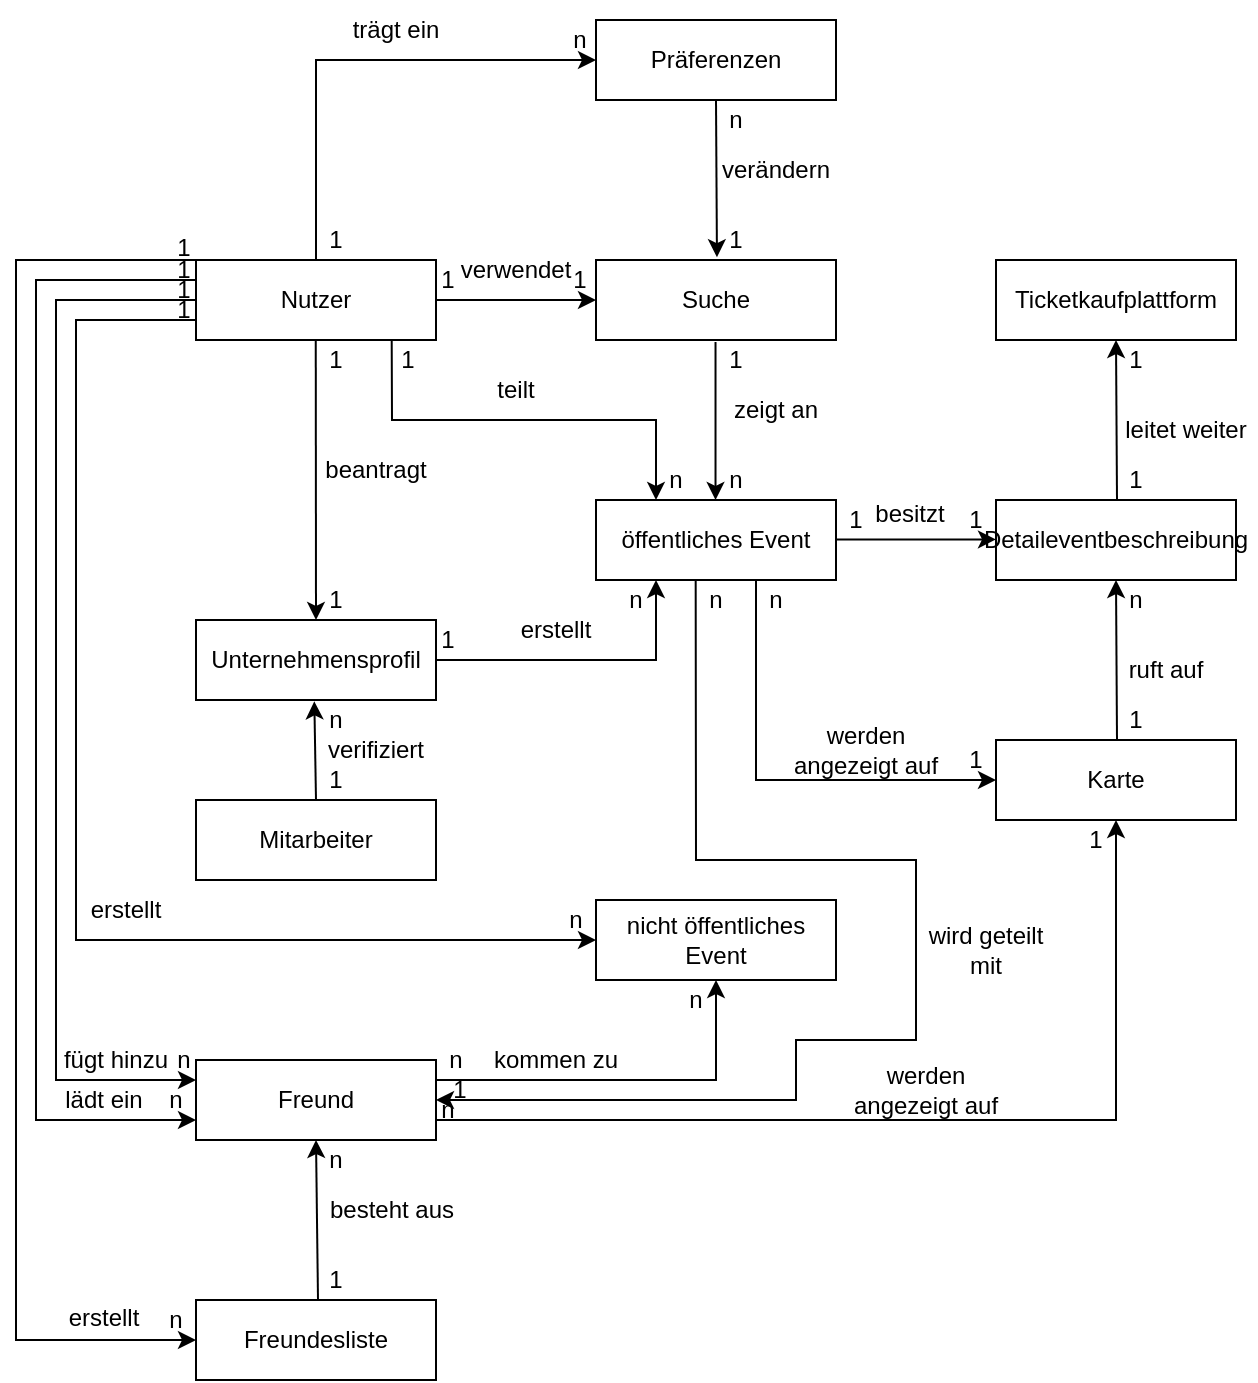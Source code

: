 <mxfile version="23.1.2" type="device">
  <diagram id="C5RBs43oDa-KdzZeNtuy" name="Page-1">
    <mxGraphModel dx="1595" dy="878" grid="1" gridSize="10" guides="1" tooltips="1" connect="1" arrows="1" fold="1" page="1" pageScale="1" pageWidth="827" pageHeight="1169" math="0" shadow="0">
      <root>
        <mxCell id="WIyWlLk6GJQsqaUBKTNV-0" />
        <mxCell id="WIyWlLk6GJQsqaUBKTNV-1" parent="WIyWlLk6GJQsqaUBKTNV-0" />
        <mxCell id="nVapJY6sta9pWaosvOqD-2" value="Nutzer" style="rounded=0;whiteSpace=wrap;html=1;" vertex="1" parent="WIyWlLk6GJQsqaUBKTNV-1">
          <mxGeometry x="200" y="200" width="120" height="40" as="geometry" />
        </mxCell>
        <mxCell id="nVapJY6sta9pWaosvOqD-3" value="öffentliches Event" style="rounded=0;whiteSpace=wrap;html=1;" vertex="1" parent="WIyWlLk6GJQsqaUBKTNV-1">
          <mxGeometry x="400" y="320" width="120" height="40" as="geometry" />
        </mxCell>
        <mxCell id="nVapJY6sta9pWaosvOqD-4" value="Suche" style="rounded=0;whiteSpace=wrap;html=1;" vertex="1" parent="WIyWlLk6GJQsqaUBKTNV-1">
          <mxGeometry x="400" y="200" width="120" height="40" as="geometry" />
        </mxCell>
        <mxCell id="nVapJY6sta9pWaosvOqD-5" value="Präferenzen" style="rounded=0;whiteSpace=wrap;html=1;" vertex="1" parent="WIyWlLk6GJQsqaUBKTNV-1">
          <mxGeometry x="400" y="80" width="120" height="40" as="geometry" />
        </mxCell>
        <mxCell id="nVapJY6sta9pWaosvOqD-6" value="Unternehmensprofil" style="rounded=0;whiteSpace=wrap;html=1;" vertex="1" parent="WIyWlLk6GJQsqaUBKTNV-1">
          <mxGeometry x="200" y="380" width="120" height="40" as="geometry" />
        </mxCell>
        <mxCell id="nVapJY6sta9pWaosvOqD-7" value="Detaileventbeschreibung" style="rounded=0;whiteSpace=wrap;html=1;" vertex="1" parent="WIyWlLk6GJQsqaUBKTNV-1">
          <mxGeometry x="600" y="320" width="120" height="40" as="geometry" />
        </mxCell>
        <mxCell id="nVapJY6sta9pWaosvOqD-10" value="Mitarbeiter" style="rounded=0;whiteSpace=wrap;html=1;" vertex="1" parent="WIyWlLk6GJQsqaUBKTNV-1">
          <mxGeometry x="200" y="470" width="120" height="40" as="geometry" />
        </mxCell>
        <mxCell id="nVapJY6sta9pWaosvOqD-14" value="" style="endArrow=classic;html=1;rounded=0;exitX=1;exitY=0.5;exitDx=0;exitDy=0;" edge="1" parent="WIyWlLk6GJQsqaUBKTNV-1" source="nVapJY6sta9pWaosvOqD-2">
          <mxGeometry width="50" height="50" relative="1" as="geometry">
            <mxPoint x="350" y="270" as="sourcePoint" />
            <mxPoint x="400" y="220" as="targetPoint" />
            <Array as="points" />
          </mxGeometry>
        </mxCell>
        <mxCell id="nVapJY6sta9pWaosvOqD-15" value="" style="endArrow=classic;html=1;rounded=0;exitX=0.5;exitY=1;exitDx=0;exitDy=0;entryX=0.504;entryY=-0.035;entryDx=0;entryDy=0;entryPerimeter=0;" edge="1" parent="WIyWlLk6GJQsqaUBKTNV-1" source="nVapJY6sta9pWaosvOqD-5" target="nVapJY6sta9pWaosvOqD-4">
          <mxGeometry width="50" height="50" relative="1" as="geometry">
            <mxPoint x="520" y="219.86" as="sourcePoint" />
            <mxPoint x="530" y="230" as="targetPoint" />
            <Array as="points" />
          </mxGeometry>
        </mxCell>
        <mxCell id="nVapJY6sta9pWaosvOqD-17" value="" style="endArrow=classic;html=1;rounded=0;exitX=0.5;exitY=0;exitDx=0;exitDy=0;" edge="1" parent="WIyWlLk6GJQsqaUBKTNV-1" source="nVapJY6sta9pWaosvOqD-2">
          <mxGeometry width="50" height="50" relative="1" as="geometry">
            <mxPoint x="250" y="99.86" as="sourcePoint" />
            <mxPoint x="400" y="100" as="targetPoint" />
            <Array as="points">
              <mxPoint x="260" y="100" />
            </Array>
          </mxGeometry>
        </mxCell>
        <mxCell id="nVapJY6sta9pWaosvOqD-18" value="" style="endArrow=classic;html=1;rounded=0;exitX=0.5;exitY=1;exitDx=0;exitDy=0;entryX=0.504;entryY=-0.035;entryDx=0;entryDy=0;entryPerimeter=0;" edge="1" parent="WIyWlLk6GJQsqaUBKTNV-1">
          <mxGeometry width="50" height="50" relative="1" as="geometry">
            <mxPoint x="459.76" y="241" as="sourcePoint" />
            <mxPoint x="459.76" y="320" as="targetPoint" />
            <Array as="points" />
          </mxGeometry>
        </mxCell>
        <mxCell id="nVapJY6sta9pWaosvOqD-20" value="" style="endArrow=classic;html=1;rounded=0;exitX=0.499;exitY=0.989;exitDx=0;exitDy=0;entryX=0.25;entryY=0;entryDx=0;entryDy=0;exitPerimeter=0;" edge="1" parent="WIyWlLk6GJQsqaUBKTNV-1" source="nVapJY6sta9pWaosvOqD-2">
          <mxGeometry width="50" height="50" relative="1" as="geometry">
            <mxPoint x="260" y="241" as="sourcePoint" />
            <mxPoint x="260" y="380" as="targetPoint" />
            <Array as="points" />
          </mxGeometry>
        </mxCell>
        <mxCell id="nVapJY6sta9pWaosvOqD-21" value="" style="endArrow=classic;html=1;rounded=0;exitX=1;exitY=0.5;exitDx=0;exitDy=0;" edge="1" parent="WIyWlLk6GJQsqaUBKTNV-1">
          <mxGeometry width="50" height="50" relative="1" as="geometry">
            <mxPoint x="520" y="339.71" as="sourcePoint" />
            <mxPoint x="600" y="339.71" as="targetPoint" />
            <Array as="points" />
          </mxGeometry>
        </mxCell>
        <mxCell id="nVapJY6sta9pWaosvOqD-22" value="" style="endArrow=classic;html=1;rounded=0;exitX=0.5;exitY=0;exitDx=0;exitDy=0;entryX=0.493;entryY=1.017;entryDx=0;entryDy=0;entryPerimeter=0;" edge="1" parent="WIyWlLk6GJQsqaUBKTNV-1" source="nVapJY6sta9pWaosvOqD-10" target="nVapJY6sta9pWaosvOqD-6">
          <mxGeometry width="50" height="50" relative="1" as="geometry">
            <mxPoint x="260" y="430" as="sourcePoint" />
            <mxPoint x="240" y="440" as="targetPoint" />
            <Array as="points" />
          </mxGeometry>
        </mxCell>
        <mxCell id="nVapJY6sta9pWaosvOqD-23" value="verifiziert" style="text;html=1;strokeColor=none;fillColor=none;align=center;verticalAlign=middle;whiteSpace=wrap;rounded=0;" vertex="1" parent="WIyWlLk6GJQsqaUBKTNV-1">
          <mxGeometry x="260" y="430" width="60" height="30" as="geometry" />
        </mxCell>
        <mxCell id="nVapJY6sta9pWaosvOqD-24" value="beantragt" style="text;html=1;strokeColor=none;fillColor=none;align=center;verticalAlign=middle;whiteSpace=wrap;rounded=0;" vertex="1" parent="WIyWlLk6GJQsqaUBKTNV-1">
          <mxGeometry x="260" y="290" width="60" height="30" as="geometry" />
        </mxCell>
        <mxCell id="nVapJY6sta9pWaosvOqD-26" value="trägt ein" style="text;html=1;strokeColor=none;fillColor=none;align=center;verticalAlign=middle;whiteSpace=wrap;rounded=0;" vertex="1" parent="WIyWlLk6GJQsqaUBKTNV-1">
          <mxGeometry x="270" y="70" width="60" height="30" as="geometry" />
        </mxCell>
        <mxCell id="nVapJY6sta9pWaosvOqD-27" value="verwendet" style="text;html=1;strokeColor=none;fillColor=none;align=center;verticalAlign=middle;whiteSpace=wrap;rounded=0;" vertex="1" parent="WIyWlLk6GJQsqaUBKTNV-1">
          <mxGeometry x="330" y="190" width="60" height="30" as="geometry" />
        </mxCell>
        <mxCell id="nVapJY6sta9pWaosvOqD-28" value="verändern" style="text;html=1;strokeColor=none;fillColor=none;align=center;verticalAlign=middle;whiteSpace=wrap;rounded=0;" vertex="1" parent="WIyWlLk6GJQsqaUBKTNV-1">
          <mxGeometry x="460" y="140" width="60" height="30" as="geometry" />
        </mxCell>
        <mxCell id="nVapJY6sta9pWaosvOqD-29" value="" style="endArrow=classic;html=1;rounded=0;exitX=1;exitY=0.5;exitDx=0;exitDy=0;entryX=0.25;entryY=1;entryDx=0;entryDy=0;" edge="1" parent="WIyWlLk6GJQsqaUBKTNV-1" target="nVapJY6sta9pWaosvOqD-3">
          <mxGeometry width="50" height="50" relative="1" as="geometry">
            <mxPoint x="320" y="400" as="sourcePoint" />
            <mxPoint x="464.2" y="300" as="targetPoint" />
            <Array as="points">
              <mxPoint x="384.2" y="400" />
              <mxPoint x="430" y="400" />
            </Array>
          </mxGeometry>
        </mxCell>
        <mxCell id="nVapJY6sta9pWaosvOqD-31" value="erstellt" style="text;html=1;strokeColor=none;fillColor=none;align=center;verticalAlign=middle;whiteSpace=wrap;rounded=0;" vertex="1" parent="WIyWlLk6GJQsqaUBKTNV-1">
          <mxGeometry x="350" y="370" width="60" height="30" as="geometry" />
        </mxCell>
        <mxCell id="nVapJY6sta9pWaosvOqD-33" value="nicht öffentliches Event" style="rounded=0;whiteSpace=wrap;html=1;" vertex="1" parent="WIyWlLk6GJQsqaUBKTNV-1">
          <mxGeometry x="400" y="520" width="120" height="40" as="geometry" />
        </mxCell>
        <mxCell id="nVapJY6sta9pWaosvOqD-34" value="" style="endArrow=classic;html=1;rounded=0;exitX=0;exitY=0.75;exitDx=0;exitDy=0;entryX=0;entryY=0.5;entryDx=0;entryDy=0;" edge="1" parent="WIyWlLk6GJQsqaUBKTNV-1" source="nVapJY6sta9pWaosvOqD-2" target="nVapJY6sta9pWaosvOqD-33">
          <mxGeometry width="50" height="50" relative="1" as="geometry">
            <mxPoint x="140" y="221" as="sourcePoint" />
            <mxPoint x="140" y="490" as="targetPoint" />
            <Array as="points">
              <mxPoint x="140" y="230" />
              <mxPoint x="140" y="440" />
              <mxPoint x="140" y="490" />
              <mxPoint x="140" y="540" />
            </Array>
          </mxGeometry>
        </mxCell>
        <mxCell id="nVapJY6sta9pWaosvOqD-35" value="" style="endArrow=classic;html=1;rounded=0;exitX=0;exitY=0.5;exitDx=0;exitDy=0;entryX=0;entryY=0.25;entryDx=0;entryDy=0;" edge="1" parent="WIyWlLk6GJQsqaUBKTNV-1" source="nVapJY6sta9pWaosvOqD-2" target="nVapJY6sta9pWaosvOqD-36">
          <mxGeometry width="50" height="50" relative="1" as="geometry">
            <mxPoint x="200" y="200" as="sourcePoint" />
            <mxPoint x="200" y="610" as="targetPoint" />
            <Array as="points">
              <mxPoint x="150" y="220" />
              <mxPoint x="130" y="220" />
              <mxPoint x="130" y="420" />
              <mxPoint x="130" y="470" />
              <mxPoint x="130" y="610" />
            </Array>
          </mxGeometry>
        </mxCell>
        <mxCell id="nVapJY6sta9pWaosvOqD-36" value="Freund" style="rounded=0;whiteSpace=wrap;html=1;" vertex="1" parent="WIyWlLk6GJQsqaUBKTNV-1">
          <mxGeometry x="200" y="600" width="120" height="40" as="geometry" />
        </mxCell>
        <mxCell id="nVapJY6sta9pWaosvOqD-37" value="" style="endArrow=classic;html=1;rounded=0;exitX=0;exitY=0.25;exitDx=0;exitDy=0;entryX=0;entryY=0.75;entryDx=0;entryDy=0;" edge="1" parent="WIyWlLk6GJQsqaUBKTNV-1" source="nVapJY6sta9pWaosvOqD-2" target="nVapJY6sta9pWaosvOqD-36">
          <mxGeometry width="50" height="50" relative="1" as="geometry">
            <mxPoint x="190" y="200" as="sourcePoint" />
            <mxPoint x="190" y="610" as="targetPoint" />
            <Array as="points">
              <mxPoint x="120" y="210" />
              <mxPoint x="120" y="420" />
              <mxPoint x="120" y="470" />
              <mxPoint x="120" y="630" />
              <mxPoint x="150" y="630" />
            </Array>
          </mxGeometry>
        </mxCell>
        <mxCell id="nVapJY6sta9pWaosvOqD-38" value="fügt hinzu" style="text;html=1;strokeColor=none;fillColor=none;align=center;verticalAlign=middle;whiteSpace=wrap;rounded=0;" vertex="1" parent="WIyWlLk6GJQsqaUBKTNV-1">
          <mxGeometry x="130" y="585" width="60" height="30" as="geometry" />
        </mxCell>
        <mxCell id="nVapJY6sta9pWaosvOqD-40" value="erstellt" style="text;html=1;strokeColor=none;fillColor=none;align=center;verticalAlign=middle;whiteSpace=wrap;rounded=0;" vertex="1" parent="WIyWlLk6GJQsqaUBKTNV-1">
          <mxGeometry x="140" y="510" width="50" height="30" as="geometry" />
        </mxCell>
        <mxCell id="nVapJY6sta9pWaosvOqD-41" value="lädt ein" style="text;html=1;strokeColor=none;fillColor=none;align=center;verticalAlign=middle;whiteSpace=wrap;rounded=0;" vertex="1" parent="WIyWlLk6GJQsqaUBKTNV-1">
          <mxGeometry x="124" y="605" width="60" height="30" as="geometry" />
        </mxCell>
        <mxCell id="nVapJY6sta9pWaosvOqD-42" value="" style="endArrow=classic;html=1;rounded=0;exitX=0;exitY=1;exitDx=0;exitDy=0;entryX=1;entryY=0;entryDx=0;entryDy=0;" edge="1" parent="WIyWlLk6GJQsqaUBKTNV-1" source="nVapJY6sta9pWaosvOqD-93" target="nVapJY6sta9pWaosvOqD-86">
          <mxGeometry width="50" height="50" relative="1" as="geometry">
            <mxPoint x="320" y="620" as="sourcePoint" />
            <mxPoint x="460" y="580" as="targetPoint" />
            <Array as="points">
              <mxPoint x="384" y="610" />
              <mxPoint x="460" y="610" />
            </Array>
          </mxGeometry>
        </mxCell>
        <mxCell id="nVapJY6sta9pWaosvOqD-43" value="kommen zu" style="text;html=1;strokeColor=none;fillColor=none;align=center;verticalAlign=middle;whiteSpace=wrap;rounded=0;" vertex="1" parent="WIyWlLk6GJQsqaUBKTNV-1">
          <mxGeometry x="342" y="585" width="76" height="30" as="geometry" />
        </mxCell>
        <mxCell id="nVapJY6sta9pWaosvOqD-44" value="Karte" style="rounded=0;whiteSpace=wrap;html=1;" vertex="1" parent="WIyWlLk6GJQsqaUBKTNV-1">
          <mxGeometry x="600" y="440" width="120" height="40" as="geometry" />
        </mxCell>
        <mxCell id="nVapJY6sta9pWaosvOqD-45" value="" style="endArrow=classic;html=1;rounded=0;exitX=0.5;exitY=1;exitDx=0;exitDy=0;" edge="1" parent="WIyWlLk6GJQsqaUBKTNV-1">
          <mxGeometry width="50" height="50" relative="1" as="geometry">
            <mxPoint x="480" y="360" as="sourcePoint" />
            <mxPoint x="600" y="460" as="targetPoint" />
            <Array as="points">
              <mxPoint x="480" y="460" />
            </Array>
          </mxGeometry>
        </mxCell>
        <mxCell id="nVapJY6sta9pWaosvOqD-46" value="" style="endArrow=classic;html=1;rounded=0;exitX=1;exitY=0.75;exitDx=0;exitDy=0;entryX=0.5;entryY=1;entryDx=0;entryDy=0;" edge="1" parent="WIyWlLk6GJQsqaUBKTNV-1" source="nVapJY6sta9pWaosvOqD-36" target="nVapJY6sta9pWaosvOqD-44">
          <mxGeometry width="50" height="50" relative="1" as="geometry">
            <mxPoint x="330" y="630" as="sourcePoint" />
            <mxPoint x="469" y="573" as="targetPoint" />
            <Array as="points">
              <mxPoint x="394.2" y="630" />
              <mxPoint x="660" y="630" />
            </Array>
          </mxGeometry>
        </mxCell>
        <mxCell id="nVapJY6sta9pWaosvOqD-47" value="werden angezeigt auf" style="text;html=1;strokeColor=none;fillColor=none;align=center;verticalAlign=middle;whiteSpace=wrap;rounded=0;" vertex="1" parent="WIyWlLk6GJQsqaUBKTNV-1">
          <mxGeometry x="490" y="430" width="90" height="30" as="geometry" />
        </mxCell>
        <mxCell id="nVapJY6sta9pWaosvOqD-48" value="werden angezeigt auf" style="text;html=1;strokeColor=none;fillColor=none;align=center;verticalAlign=middle;whiteSpace=wrap;rounded=0;" vertex="1" parent="WIyWlLk6GJQsqaUBKTNV-1">
          <mxGeometry x="520" y="600" width="90" height="30" as="geometry" />
        </mxCell>
        <mxCell id="nVapJY6sta9pWaosvOqD-49" value="Ticketkaufplattform" style="rounded=0;whiteSpace=wrap;html=1;" vertex="1" parent="WIyWlLk6GJQsqaUBKTNV-1">
          <mxGeometry x="600" y="200" width="120" height="40" as="geometry" />
        </mxCell>
        <mxCell id="nVapJY6sta9pWaosvOqD-50" value="" style="endArrow=classic;html=1;rounded=0;exitX=0.5;exitY=0;exitDx=0;exitDy=0;entryX=0.5;entryY=1;entryDx=0;entryDy=0;" edge="1" parent="WIyWlLk6GJQsqaUBKTNV-1" target="nVapJY6sta9pWaosvOqD-49">
          <mxGeometry width="50" height="50" relative="1" as="geometry">
            <mxPoint x="660.5" y="320" as="sourcePoint" />
            <mxPoint x="659.5" y="271" as="targetPoint" />
            <Array as="points" />
          </mxGeometry>
        </mxCell>
        <mxCell id="nVapJY6sta9pWaosvOqD-51" value="leitet weiter" style="text;html=1;strokeColor=none;fillColor=none;align=center;verticalAlign=middle;whiteSpace=wrap;rounded=0;" vertex="1" parent="WIyWlLk6GJQsqaUBKTNV-1">
          <mxGeometry x="660" y="270" width="70" height="30" as="geometry" />
        </mxCell>
        <mxCell id="nVapJY6sta9pWaosvOqD-52" value="besitzt" style="text;html=1;strokeColor=none;fillColor=none;align=center;verticalAlign=middle;whiteSpace=wrap;rounded=0;" vertex="1" parent="WIyWlLk6GJQsqaUBKTNV-1">
          <mxGeometry x="527" y="312" width="60" height="30" as="geometry" />
        </mxCell>
        <mxCell id="nVapJY6sta9pWaosvOqD-53" value="Freundesliste" style="rounded=0;whiteSpace=wrap;html=1;" vertex="1" parent="WIyWlLk6GJQsqaUBKTNV-1">
          <mxGeometry x="200" y="720" width="120" height="40" as="geometry" />
        </mxCell>
        <mxCell id="nVapJY6sta9pWaosvOqD-54" value="" style="endArrow=classic;html=1;rounded=0;exitX=0.5;exitY=0;exitDx=0;exitDy=0;entryX=0.5;entryY=1;entryDx=0;entryDy=0;" edge="1" parent="WIyWlLk6GJQsqaUBKTNV-1" target="nVapJY6sta9pWaosvOqD-36">
          <mxGeometry width="50" height="50" relative="1" as="geometry">
            <mxPoint x="261" y="720" as="sourcePoint" />
            <mxPoint x="260" y="671" as="targetPoint" />
            <Array as="points" />
          </mxGeometry>
        </mxCell>
        <mxCell id="nVapJY6sta9pWaosvOqD-55" value="besteht aus" style="text;html=1;strokeColor=none;fillColor=none;align=center;verticalAlign=middle;whiteSpace=wrap;rounded=0;" vertex="1" parent="WIyWlLk6GJQsqaUBKTNV-1">
          <mxGeometry x="260" y="660" width="76" height="30" as="geometry" />
        </mxCell>
        <mxCell id="nVapJY6sta9pWaosvOqD-56" value="" style="endArrow=classic;html=1;rounded=0;exitX=0;exitY=0;exitDx=0;exitDy=0;entryX=0;entryY=0.5;entryDx=0;entryDy=0;" edge="1" parent="WIyWlLk6GJQsqaUBKTNV-1" source="nVapJY6sta9pWaosvOqD-2" target="nVapJY6sta9pWaosvOqD-53">
          <mxGeometry width="50" height="50" relative="1" as="geometry">
            <mxPoint x="190" y="200" as="sourcePoint" />
            <mxPoint x="160" y="670" as="targetPoint" />
            <Array as="points">
              <mxPoint x="110" y="200" />
              <mxPoint x="110" y="410" />
              <mxPoint x="110" y="460" />
              <mxPoint x="110" y="740" />
            </Array>
          </mxGeometry>
        </mxCell>
        <mxCell id="nVapJY6sta9pWaosvOqD-57" value="erstellt" style="text;html=1;strokeColor=none;fillColor=none;align=center;verticalAlign=middle;whiteSpace=wrap;rounded=0;" vertex="1" parent="WIyWlLk6GJQsqaUBKTNV-1">
          <mxGeometry x="124" y="714" width="60" height="30" as="geometry" />
        </mxCell>
        <mxCell id="nVapJY6sta9pWaosvOqD-59" value="" style="endArrow=classic;html=1;rounded=0;exitX=0.5;exitY=0;exitDx=0;exitDy=0;entryX=0.5;entryY=1;entryDx=0;entryDy=0;" edge="1" parent="WIyWlLk6GJQsqaUBKTNV-1">
          <mxGeometry width="50" height="50" relative="1" as="geometry">
            <mxPoint x="660.5" y="440" as="sourcePoint" />
            <mxPoint x="660" y="360" as="targetPoint" />
            <Array as="points" />
          </mxGeometry>
        </mxCell>
        <mxCell id="nVapJY6sta9pWaosvOqD-60" value="ruft auf" style="text;html=1;strokeColor=none;fillColor=none;align=center;verticalAlign=middle;whiteSpace=wrap;rounded=0;" vertex="1" parent="WIyWlLk6GJQsqaUBKTNV-1">
          <mxGeometry x="650" y="390" width="70" height="30" as="geometry" />
        </mxCell>
        <mxCell id="nVapJY6sta9pWaosvOqD-61" value="zeigt an" style="text;html=1;strokeColor=none;fillColor=none;align=center;verticalAlign=middle;whiteSpace=wrap;rounded=0;" vertex="1" parent="WIyWlLk6GJQsqaUBKTNV-1">
          <mxGeometry x="460" y="260" width="60" height="30" as="geometry" />
        </mxCell>
        <mxCell id="nVapJY6sta9pWaosvOqD-62" value="1" style="text;html=1;strokeColor=none;fillColor=none;align=center;verticalAlign=middle;whiteSpace=wrap;rounded=0;" vertex="1" parent="WIyWlLk6GJQsqaUBKTNV-1">
          <mxGeometry x="260" y="180" width="20" height="20" as="geometry" />
        </mxCell>
        <mxCell id="nVapJY6sta9pWaosvOqD-63" value="n" style="text;html=1;strokeColor=none;fillColor=none;align=center;verticalAlign=middle;whiteSpace=wrap;rounded=0;" vertex="1" parent="WIyWlLk6GJQsqaUBKTNV-1">
          <mxGeometry x="382" y="80" width="20" height="20" as="geometry" />
        </mxCell>
        <mxCell id="nVapJY6sta9pWaosvOqD-64" value="1" style="text;html=1;strokeColor=none;fillColor=none;align=center;verticalAlign=middle;whiteSpace=wrap;rounded=0;" vertex="1" parent="WIyWlLk6GJQsqaUBKTNV-1">
          <mxGeometry x="316" y="200" width="20" height="20" as="geometry" />
        </mxCell>
        <mxCell id="nVapJY6sta9pWaosvOqD-65" value="1" style="text;html=1;strokeColor=none;fillColor=none;align=center;verticalAlign=middle;whiteSpace=wrap;rounded=0;" vertex="1" parent="WIyWlLk6GJQsqaUBKTNV-1">
          <mxGeometry x="382" y="200" width="20" height="20" as="geometry" />
        </mxCell>
        <mxCell id="nVapJY6sta9pWaosvOqD-66" value="n" style="text;html=1;strokeColor=none;fillColor=none;align=center;verticalAlign=middle;whiteSpace=wrap;rounded=0;" vertex="1" parent="WIyWlLk6GJQsqaUBKTNV-1">
          <mxGeometry x="460" y="120" width="20" height="20" as="geometry" />
        </mxCell>
        <mxCell id="nVapJY6sta9pWaosvOqD-67" value="1" style="text;html=1;strokeColor=none;fillColor=none;align=center;verticalAlign=middle;whiteSpace=wrap;rounded=0;" vertex="1" parent="WIyWlLk6GJQsqaUBKTNV-1">
          <mxGeometry x="460" y="180" width="20" height="20" as="geometry" />
        </mxCell>
        <mxCell id="nVapJY6sta9pWaosvOqD-68" value="1" style="text;html=1;strokeColor=none;fillColor=none;align=center;verticalAlign=middle;whiteSpace=wrap;rounded=0;" vertex="1" parent="WIyWlLk6GJQsqaUBKTNV-1">
          <mxGeometry x="460" y="240" width="20" height="20" as="geometry" />
        </mxCell>
        <mxCell id="nVapJY6sta9pWaosvOqD-69" value="n" style="text;html=1;strokeColor=none;fillColor=none;align=center;verticalAlign=middle;whiteSpace=wrap;rounded=0;" vertex="1" parent="WIyWlLk6GJQsqaUBKTNV-1">
          <mxGeometry x="460" y="300" width="20" height="20" as="geometry" />
        </mxCell>
        <mxCell id="nVapJY6sta9pWaosvOqD-71" value="1" style="text;html=1;strokeColor=none;fillColor=none;align=center;verticalAlign=middle;whiteSpace=wrap;rounded=0;" vertex="1" parent="WIyWlLk6GJQsqaUBKTNV-1">
          <mxGeometry x="184" y="215" width="20" height="20" as="geometry" />
        </mxCell>
        <mxCell id="nVapJY6sta9pWaosvOqD-72" value="1" style="text;html=1;strokeColor=none;fillColor=none;align=center;verticalAlign=middle;whiteSpace=wrap;rounded=0;" vertex="1" parent="WIyWlLk6GJQsqaUBKTNV-1">
          <mxGeometry x="260" y="360" width="20" height="20" as="geometry" />
        </mxCell>
        <mxCell id="nVapJY6sta9pWaosvOqD-74" value="1" style="text;html=1;strokeColor=none;fillColor=none;align=center;verticalAlign=middle;whiteSpace=wrap;rounded=0;" vertex="1" parent="WIyWlLk6GJQsqaUBKTNV-1">
          <mxGeometry x="316" y="380" width="20" height="20" as="geometry" />
        </mxCell>
        <mxCell id="nVapJY6sta9pWaosvOqD-76" value="n" style="text;html=1;strokeColor=none;fillColor=none;align=center;verticalAlign=middle;whiteSpace=wrap;rounded=0;" vertex="1" parent="WIyWlLk6GJQsqaUBKTNV-1">
          <mxGeometry x="410" y="360" width="20" height="20" as="geometry" />
        </mxCell>
        <mxCell id="nVapJY6sta9pWaosvOqD-77" value="1" style="text;html=1;strokeColor=none;fillColor=none;align=center;verticalAlign=middle;whiteSpace=wrap;rounded=0;" vertex="1" parent="WIyWlLk6GJQsqaUBKTNV-1">
          <mxGeometry x="260" y="450" width="20" height="20" as="geometry" />
        </mxCell>
        <mxCell id="nVapJY6sta9pWaosvOqD-78" value="n" style="text;html=1;strokeColor=none;fillColor=none;align=center;verticalAlign=middle;whiteSpace=wrap;rounded=0;" vertex="1" parent="WIyWlLk6GJQsqaUBKTNV-1">
          <mxGeometry x="260" y="420" width="20" height="20" as="geometry" />
        </mxCell>
        <mxCell id="nVapJY6sta9pWaosvOqD-79" value="n" style="text;html=1;strokeColor=none;fillColor=none;align=center;verticalAlign=middle;whiteSpace=wrap;rounded=0;" vertex="1" parent="WIyWlLk6GJQsqaUBKTNV-1">
          <mxGeometry x="480" y="360" width="20" height="20" as="geometry" />
        </mxCell>
        <mxCell id="nVapJY6sta9pWaosvOqD-80" value="1" style="text;html=1;strokeColor=none;fillColor=none;align=center;verticalAlign=middle;whiteSpace=wrap;rounded=0;" vertex="1" parent="WIyWlLk6GJQsqaUBKTNV-1">
          <mxGeometry x="580" y="440" width="20" height="20" as="geometry" />
        </mxCell>
        <mxCell id="nVapJY6sta9pWaosvOqD-81" value="1" style="text;html=1;strokeColor=none;fillColor=none;align=center;verticalAlign=middle;whiteSpace=wrap;rounded=0;" vertex="1" parent="WIyWlLk6GJQsqaUBKTNV-1">
          <mxGeometry x="184" y="184" width="20" height="20" as="geometry" />
        </mxCell>
        <mxCell id="nVapJY6sta9pWaosvOqD-82" value="1" style="text;html=1;strokeColor=none;fillColor=none;align=center;verticalAlign=middle;whiteSpace=wrap;rounded=0;" vertex="1" parent="WIyWlLk6GJQsqaUBKTNV-1">
          <mxGeometry x="184" y="195" width="20" height="20" as="geometry" />
        </mxCell>
        <mxCell id="nVapJY6sta9pWaosvOqD-83" value="1" style="text;html=1;strokeColor=none;fillColor=none;align=center;verticalAlign=middle;whiteSpace=wrap;rounded=0;" vertex="1" parent="WIyWlLk6GJQsqaUBKTNV-1">
          <mxGeometry x="296" y="240" width="20" height="20" as="geometry" />
        </mxCell>
        <mxCell id="nVapJY6sta9pWaosvOqD-84" value="1" style="text;html=1;strokeColor=none;fillColor=none;align=center;verticalAlign=middle;whiteSpace=wrap;rounded=0;" vertex="1" parent="WIyWlLk6GJQsqaUBKTNV-1">
          <mxGeometry x="184" y="205" width="20" height="20" as="geometry" />
        </mxCell>
        <mxCell id="nVapJY6sta9pWaosvOqD-85" value="n" style="text;html=1;strokeColor=none;fillColor=none;align=center;verticalAlign=middle;whiteSpace=wrap;rounded=0;" vertex="1" parent="WIyWlLk6GJQsqaUBKTNV-1">
          <mxGeometry x="380" y="520" width="20" height="20" as="geometry" />
        </mxCell>
        <mxCell id="nVapJY6sta9pWaosvOqD-86" value="n" style="text;html=1;strokeColor=none;fillColor=none;align=center;verticalAlign=middle;whiteSpace=wrap;rounded=0;" vertex="1" parent="WIyWlLk6GJQsqaUBKTNV-1">
          <mxGeometry x="440" y="560" width="20" height="20" as="geometry" />
        </mxCell>
        <mxCell id="nVapJY6sta9pWaosvOqD-88" value="n" style="text;html=1;strokeColor=none;fillColor=none;align=center;verticalAlign=middle;whiteSpace=wrap;rounded=0;" vertex="1" parent="WIyWlLk6GJQsqaUBKTNV-1">
          <mxGeometry x="184" y="590" width="20" height="20" as="geometry" />
        </mxCell>
        <mxCell id="nVapJY6sta9pWaosvOqD-89" value="n" style="text;html=1;strokeColor=none;fillColor=none;align=center;verticalAlign=middle;whiteSpace=wrap;rounded=0;" vertex="1" parent="WIyWlLk6GJQsqaUBKTNV-1">
          <mxGeometry x="180" y="610" width="20" height="20" as="geometry" />
        </mxCell>
        <mxCell id="nVapJY6sta9pWaosvOqD-90" value="n" style="text;html=1;strokeColor=none;fillColor=none;align=center;verticalAlign=middle;whiteSpace=wrap;rounded=0;" vertex="1" parent="WIyWlLk6GJQsqaUBKTNV-1">
          <mxGeometry x="260" y="640" width="20" height="20" as="geometry" />
        </mxCell>
        <mxCell id="nVapJY6sta9pWaosvOqD-91" value="1" style="text;html=1;strokeColor=none;fillColor=none;align=center;verticalAlign=middle;whiteSpace=wrap;rounded=0;" vertex="1" parent="WIyWlLk6GJQsqaUBKTNV-1">
          <mxGeometry x="260" y="700" width="20" height="20" as="geometry" />
        </mxCell>
        <mxCell id="nVapJY6sta9pWaosvOqD-92" value="n" style="text;html=1;strokeColor=none;fillColor=none;align=center;verticalAlign=middle;whiteSpace=wrap;rounded=0;" vertex="1" parent="WIyWlLk6GJQsqaUBKTNV-1">
          <mxGeometry x="180" y="720" width="20" height="20" as="geometry" />
        </mxCell>
        <mxCell id="nVapJY6sta9pWaosvOqD-93" value="n" style="text;html=1;strokeColor=none;fillColor=none;align=center;verticalAlign=middle;whiteSpace=wrap;rounded=0;" vertex="1" parent="WIyWlLk6GJQsqaUBKTNV-1">
          <mxGeometry x="320" y="590" width="20" height="20" as="geometry" />
        </mxCell>
        <mxCell id="nVapJY6sta9pWaosvOqD-94" value="n" style="text;html=1;strokeColor=none;fillColor=none;align=center;verticalAlign=middle;whiteSpace=wrap;rounded=0;" vertex="1" parent="WIyWlLk6GJQsqaUBKTNV-1">
          <mxGeometry x="316" y="615" width="20" height="20" as="geometry" />
        </mxCell>
        <mxCell id="nVapJY6sta9pWaosvOqD-95" value="1" style="text;html=1;strokeColor=none;fillColor=none;align=center;verticalAlign=middle;whiteSpace=wrap;rounded=0;" vertex="1" parent="WIyWlLk6GJQsqaUBKTNV-1">
          <mxGeometry x="640" y="480" width="20" height="20" as="geometry" />
        </mxCell>
        <mxCell id="nVapJY6sta9pWaosvOqD-97" value="1" style="text;html=1;strokeColor=none;fillColor=none;align=center;verticalAlign=middle;whiteSpace=wrap;rounded=0;" vertex="1" parent="WIyWlLk6GJQsqaUBKTNV-1">
          <mxGeometry x="660" y="420" width="20" height="20" as="geometry" />
        </mxCell>
        <mxCell id="nVapJY6sta9pWaosvOqD-99" value="n" style="text;html=1;strokeColor=none;fillColor=none;align=center;verticalAlign=middle;whiteSpace=wrap;rounded=0;" vertex="1" parent="WIyWlLk6GJQsqaUBKTNV-1">
          <mxGeometry x="660" y="360" width="20" height="20" as="geometry" />
        </mxCell>
        <mxCell id="nVapJY6sta9pWaosvOqD-100" value="1" style="text;html=1;strokeColor=none;fillColor=none;align=center;verticalAlign=middle;whiteSpace=wrap;rounded=0;" vertex="1" parent="WIyWlLk6GJQsqaUBKTNV-1">
          <mxGeometry x="520" y="320" width="20" height="20" as="geometry" />
        </mxCell>
        <mxCell id="nVapJY6sta9pWaosvOqD-101" value="1" style="text;html=1;strokeColor=none;fillColor=none;align=center;verticalAlign=middle;whiteSpace=wrap;rounded=0;" vertex="1" parent="WIyWlLk6GJQsqaUBKTNV-1">
          <mxGeometry x="580" y="320" width="20" height="20" as="geometry" />
        </mxCell>
        <mxCell id="nVapJY6sta9pWaosvOqD-102" value="1" style="text;html=1;strokeColor=none;fillColor=none;align=center;verticalAlign=middle;whiteSpace=wrap;rounded=0;" vertex="1" parent="WIyWlLk6GJQsqaUBKTNV-1">
          <mxGeometry x="660" y="300" width="20" height="20" as="geometry" />
        </mxCell>
        <mxCell id="nVapJY6sta9pWaosvOqD-103" value="1" style="text;html=1;strokeColor=none;fillColor=none;align=center;verticalAlign=middle;whiteSpace=wrap;rounded=0;" vertex="1" parent="WIyWlLk6GJQsqaUBKTNV-1">
          <mxGeometry x="660" y="240" width="20" height="20" as="geometry" />
        </mxCell>
        <mxCell id="nVapJY6sta9pWaosvOqD-104" value="" style="endArrow=classic;html=1;rounded=0;exitX=0.5;exitY=1;exitDx=0;exitDy=0;entryX=1;entryY=0.5;entryDx=0;entryDy=0;" edge="1" parent="WIyWlLk6GJQsqaUBKTNV-1" target="nVapJY6sta9pWaosvOqD-36">
          <mxGeometry width="50" height="50" relative="1" as="geometry">
            <mxPoint x="449.84" y="360" as="sourcePoint" />
            <mxPoint x="340" y="620" as="targetPoint" />
            <Array as="points">
              <mxPoint x="450" y="500" />
              <mxPoint x="560" y="500" />
              <mxPoint x="560" y="590" />
              <mxPoint x="500" y="590" />
              <mxPoint x="500" y="620" />
            </Array>
          </mxGeometry>
        </mxCell>
        <mxCell id="nVapJY6sta9pWaosvOqD-105" value="1" style="text;html=1;strokeColor=none;fillColor=none;align=center;verticalAlign=middle;whiteSpace=wrap;rounded=0;" vertex="1" parent="WIyWlLk6GJQsqaUBKTNV-1">
          <mxGeometry x="322" y="605" width="20" height="20" as="geometry" />
        </mxCell>
        <mxCell id="nVapJY6sta9pWaosvOqD-106" value="n" style="text;html=1;strokeColor=none;fillColor=none;align=center;verticalAlign=middle;whiteSpace=wrap;rounded=0;" vertex="1" parent="WIyWlLk6GJQsqaUBKTNV-1">
          <mxGeometry x="450" y="360" width="20" height="20" as="geometry" />
        </mxCell>
        <mxCell id="nVapJY6sta9pWaosvOqD-107" value="wird geteilt mit" style="text;html=1;strokeColor=none;fillColor=none;align=center;verticalAlign=middle;whiteSpace=wrap;rounded=0;" vertex="1" parent="WIyWlLk6GJQsqaUBKTNV-1">
          <mxGeometry x="560" y="530" width="70" height="30" as="geometry" />
        </mxCell>
        <mxCell id="nVapJY6sta9pWaosvOqD-108" value="" style="endArrow=classic;html=1;rounded=0;exitX=0.499;exitY=0.989;exitDx=0;exitDy=0;entryX=0.25;entryY=0;entryDx=0;entryDy=0;exitPerimeter=0;" edge="1" parent="WIyWlLk6GJQsqaUBKTNV-1" target="nVapJY6sta9pWaosvOqD-3">
          <mxGeometry width="50" height="50" relative="1" as="geometry">
            <mxPoint x="297.85" y="240" as="sourcePoint" />
            <mxPoint x="297.85" y="380" as="targetPoint" />
            <Array as="points">
              <mxPoint x="298" y="280" />
              <mxPoint x="430" y="280" />
            </Array>
          </mxGeometry>
        </mxCell>
        <mxCell id="nVapJY6sta9pWaosvOqD-109" value="1" style="text;html=1;strokeColor=none;fillColor=none;align=center;verticalAlign=middle;whiteSpace=wrap;rounded=0;" vertex="1" parent="WIyWlLk6GJQsqaUBKTNV-1">
          <mxGeometry x="260" y="240" width="20" height="20" as="geometry" />
        </mxCell>
        <mxCell id="nVapJY6sta9pWaosvOqD-110" value="teilt" style="text;html=1;strokeColor=none;fillColor=none;align=center;verticalAlign=middle;whiteSpace=wrap;rounded=0;" vertex="1" parent="WIyWlLk6GJQsqaUBKTNV-1">
          <mxGeometry x="330" y="250" width="60" height="30" as="geometry" />
        </mxCell>
        <mxCell id="nVapJY6sta9pWaosvOqD-111" value="n" style="text;html=1;strokeColor=none;fillColor=none;align=center;verticalAlign=middle;whiteSpace=wrap;rounded=0;" vertex="1" parent="WIyWlLk6GJQsqaUBKTNV-1">
          <mxGeometry x="430" y="300" width="20" height="20" as="geometry" />
        </mxCell>
      </root>
    </mxGraphModel>
  </diagram>
</mxfile>
